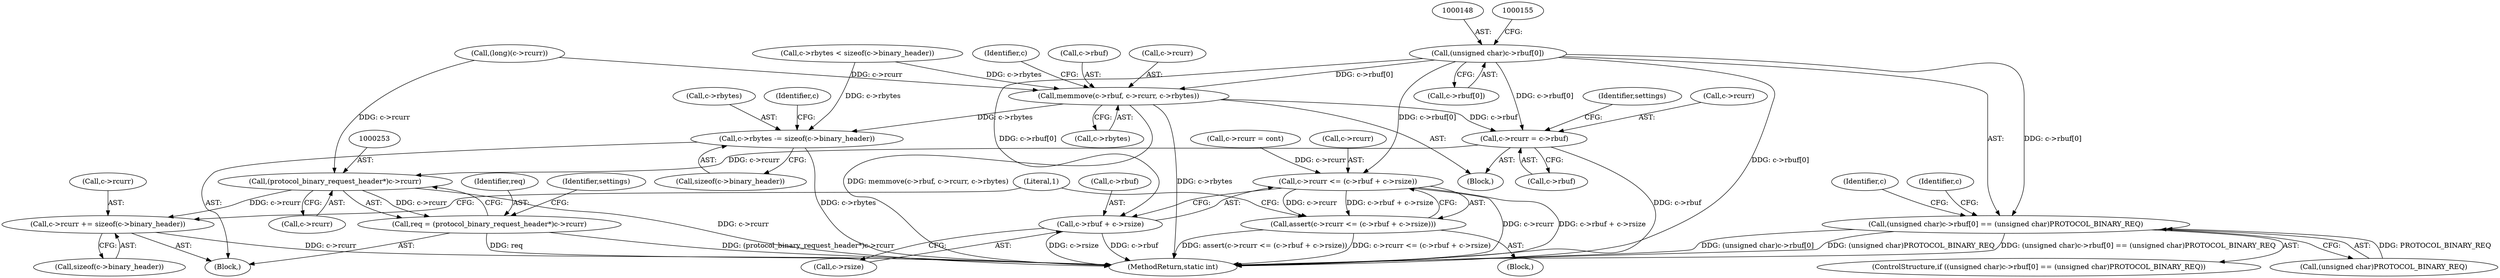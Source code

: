 digraph "0_memcached_d9cd01ede97f4145af9781d448c62a3318952719@array" {
"1000147" [label="(Call,(unsigned char)c->rbuf[0])"];
"1000146" [label="(Call,(unsigned char)c->rbuf[0] == (unsigned char)PROTOCOL_BINARY_REQ)"];
"1000219" [label="(Call,memmove(c->rbuf, c->rcurr, c->rbytes))"];
"1000229" [label="(Call,c->rcurr = c->rbuf)"];
"1000252" [label="(Call,(protocol_binary_request_header*)c->rcurr)"];
"1000250" [label="(Call,req = (protocol_binary_request_header*)c->rcurr)"];
"1000462" [label="(Call,c->rcurr += sizeof(c->binary_header))"];
"1000454" [label="(Call,c->rbytes -= sizeof(c->binary_header))"];
"1000590" [label="(Call,c->rcurr <= (c->rbuf + c->rsize))"];
"1000589" [label="(Call,assert(c->rcurr <= (c->rbuf + c->rsize)))"];
"1000594" [label="(Call,c->rbuf + c->rsize)"];
"1000226" [label="(Call,c->rbytes)"];
"1000591" [label="(Call,c->rcurr)"];
"1000466" [label="(Call,sizeof(c->binary_header))"];
"1000471" [label="(Block,)"];
"1000463" [label="(Call,c->rcurr)"];
"1000220" [label="(Call,c->rbuf)"];
"1000455" [label="(Call,c->rbytes)"];
"1000219" [label="(Call,memmove(c->rbuf, c->rcurr, c->rbytes))"];
"1000454" [label="(Call,c->rbytes -= sizeof(c->binary_header))"];
"1000145" [label="(ControlStructure,if ((unsigned char)c->rbuf[0] == (unsigned char)PROTOCOL_BINARY_REQ))"];
"1000464" [label="(Identifier,c)"];
"1000223" [label="(Call,c->rcurr)"];
"1000602" [label="(Literal,1)"];
"1000167" [label="(Identifier,c)"];
"1000251" [label="(Identifier,req)"];
"1000595" [label="(Call,c->rbuf)"];
"1000590" [label="(Call,c->rcurr <= (c->rbuf + c->rsize))"];
"1000603" [label="(MethodReturn,static int)"];
"1000207" [label="(Block,)"];
"1000230" [label="(Call,c->rcurr)"];
"1000254" [label="(Call,c->rcurr)"];
"1000260" [label="(Identifier,settings)"];
"1000147" [label="(Call,(unsigned char)c->rbuf[0])"];
"1000211" [label="(Call,(long)(c->rcurr))"];
"1000149" [label="(Call,c->rbuf[0])"];
"1000231" [label="(Identifier,c)"];
"1000239" [label="(Identifier,settings)"];
"1000195" [label="(Call,c->rbytes < sizeof(c->binary_header))"];
"1000598" [label="(Call,c->rsize)"];
"1000594" [label="(Call,c->rbuf + c->rsize)"];
"1000218" [label="(Block,)"];
"1000458" [label="(Call,sizeof(c->binary_header))"];
"1000252" [label="(Call,(protocol_binary_request_header*)c->rcurr)"];
"1000233" [label="(Call,c->rbuf)"];
"1000250" [label="(Call,req = (protocol_binary_request_header*)c->rcurr)"];
"1000462" [label="(Call,c->rcurr += sizeof(c->binary_header))"];
"1000154" [label="(Call,(unsigned char)PROTOCOL_BINARY_REQ)"];
"1000160" [label="(Identifier,c)"];
"1000589" [label="(Call,assert(c->rcurr <= (c->rbuf + c->rsize)))"];
"1000584" [label="(Call,c->rcurr = cont)"];
"1000146" [label="(Call,(unsigned char)c->rbuf[0] == (unsigned char)PROTOCOL_BINARY_REQ)"];
"1000229" [label="(Call,c->rcurr = c->rbuf)"];
"1000147" -> "1000146"  [label="AST: "];
"1000147" -> "1000149"  [label="CFG: "];
"1000148" -> "1000147"  [label="AST: "];
"1000149" -> "1000147"  [label="AST: "];
"1000155" -> "1000147"  [label="CFG: "];
"1000147" -> "1000603"  [label="DDG: c->rbuf[0]"];
"1000147" -> "1000146"  [label="DDG: c->rbuf[0]"];
"1000147" -> "1000219"  [label="DDG: c->rbuf[0]"];
"1000147" -> "1000229"  [label="DDG: c->rbuf[0]"];
"1000147" -> "1000590"  [label="DDG: c->rbuf[0]"];
"1000147" -> "1000594"  [label="DDG: c->rbuf[0]"];
"1000146" -> "1000145"  [label="AST: "];
"1000146" -> "1000154"  [label="CFG: "];
"1000154" -> "1000146"  [label="AST: "];
"1000160" -> "1000146"  [label="CFG: "];
"1000167" -> "1000146"  [label="CFG: "];
"1000146" -> "1000603"  [label="DDG: (unsigned char)PROTOCOL_BINARY_REQ"];
"1000146" -> "1000603"  [label="DDG: (unsigned char)c->rbuf[0] == (unsigned char)PROTOCOL_BINARY_REQ"];
"1000146" -> "1000603"  [label="DDG: (unsigned char)c->rbuf[0]"];
"1000154" -> "1000146"  [label="DDG: PROTOCOL_BINARY_REQ"];
"1000219" -> "1000218"  [label="AST: "];
"1000219" -> "1000226"  [label="CFG: "];
"1000220" -> "1000219"  [label="AST: "];
"1000223" -> "1000219"  [label="AST: "];
"1000226" -> "1000219"  [label="AST: "];
"1000231" -> "1000219"  [label="CFG: "];
"1000219" -> "1000603"  [label="DDG: c->rbytes"];
"1000219" -> "1000603"  [label="DDG: memmove(c->rbuf, c->rcurr, c->rbytes)"];
"1000211" -> "1000219"  [label="DDG: c->rcurr"];
"1000195" -> "1000219"  [label="DDG: c->rbytes"];
"1000219" -> "1000229"  [label="DDG: c->rbuf"];
"1000219" -> "1000454"  [label="DDG: c->rbytes"];
"1000229" -> "1000218"  [label="AST: "];
"1000229" -> "1000233"  [label="CFG: "];
"1000230" -> "1000229"  [label="AST: "];
"1000233" -> "1000229"  [label="AST: "];
"1000239" -> "1000229"  [label="CFG: "];
"1000229" -> "1000603"  [label="DDG: c->rbuf"];
"1000229" -> "1000252"  [label="DDG: c->rcurr"];
"1000252" -> "1000250"  [label="AST: "];
"1000252" -> "1000254"  [label="CFG: "];
"1000253" -> "1000252"  [label="AST: "];
"1000254" -> "1000252"  [label="AST: "];
"1000250" -> "1000252"  [label="CFG: "];
"1000252" -> "1000603"  [label="DDG: c->rcurr"];
"1000252" -> "1000250"  [label="DDG: c->rcurr"];
"1000211" -> "1000252"  [label="DDG: c->rcurr"];
"1000252" -> "1000462"  [label="DDG: c->rcurr"];
"1000250" -> "1000207"  [label="AST: "];
"1000251" -> "1000250"  [label="AST: "];
"1000260" -> "1000250"  [label="CFG: "];
"1000250" -> "1000603"  [label="DDG: req"];
"1000250" -> "1000603"  [label="DDG: (protocol_binary_request_header*)c->rcurr"];
"1000462" -> "1000207"  [label="AST: "];
"1000462" -> "1000466"  [label="CFG: "];
"1000463" -> "1000462"  [label="AST: "];
"1000466" -> "1000462"  [label="AST: "];
"1000602" -> "1000462"  [label="CFG: "];
"1000462" -> "1000603"  [label="DDG: c->rcurr"];
"1000454" -> "1000207"  [label="AST: "];
"1000454" -> "1000458"  [label="CFG: "];
"1000455" -> "1000454"  [label="AST: "];
"1000458" -> "1000454"  [label="AST: "];
"1000464" -> "1000454"  [label="CFG: "];
"1000454" -> "1000603"  [label="DDG: c->rbytes"];
"1000195" -> "1000454"  [label="DDG: c->rbytes"];
"1000590" -> "1000589"  [label="AST: "];
"1000590" -> "1000594"  [label="CFG: "];
"1000591" -> "1000590"  [label="AST: "];
"1000594" -> "1000590"  [label="AST: "];
"1000589" -> "1000590"  [label="CFG: "];
"1000590" -> "1000603"  [label="DDG: c->rcurr"];
"1000590" -> "1000603"  [label="DDG: c->rbuf + c->rsize"];
"1000590" -> "1000589"  [label="DDG: c->rcurr"];
"1000590" -> "1000589"  [label="DDG: c->rbuf + c->rsize"];
"1000584" -> "1000590"  [label="DDG: c->rcurr"];
"1000589" -> "1000471"  [label="AST: "];
"1000602" -> "1000589"  [label="CFG: "];
"1000589" -> "1000603"  [label="DDG: assert(c->rcurr <= (c->rbuf + c->rsize))"];
"1000589" -> "1000603"  [label="DDG: c->rcurr <= (c->rbuf + c->rsize)"];
"1000594" -> "1000598"  [label="CFG: "];
"1000595" -> "1000594"  [label="AST: "];
"1000598" -> "1000594"  [label="AST: "];
"1000594" -> "1000603"  [label="DDG: c->rsize"];
"1000594" -> "1000603"  [label="DDG: c->rbuf"];
}
